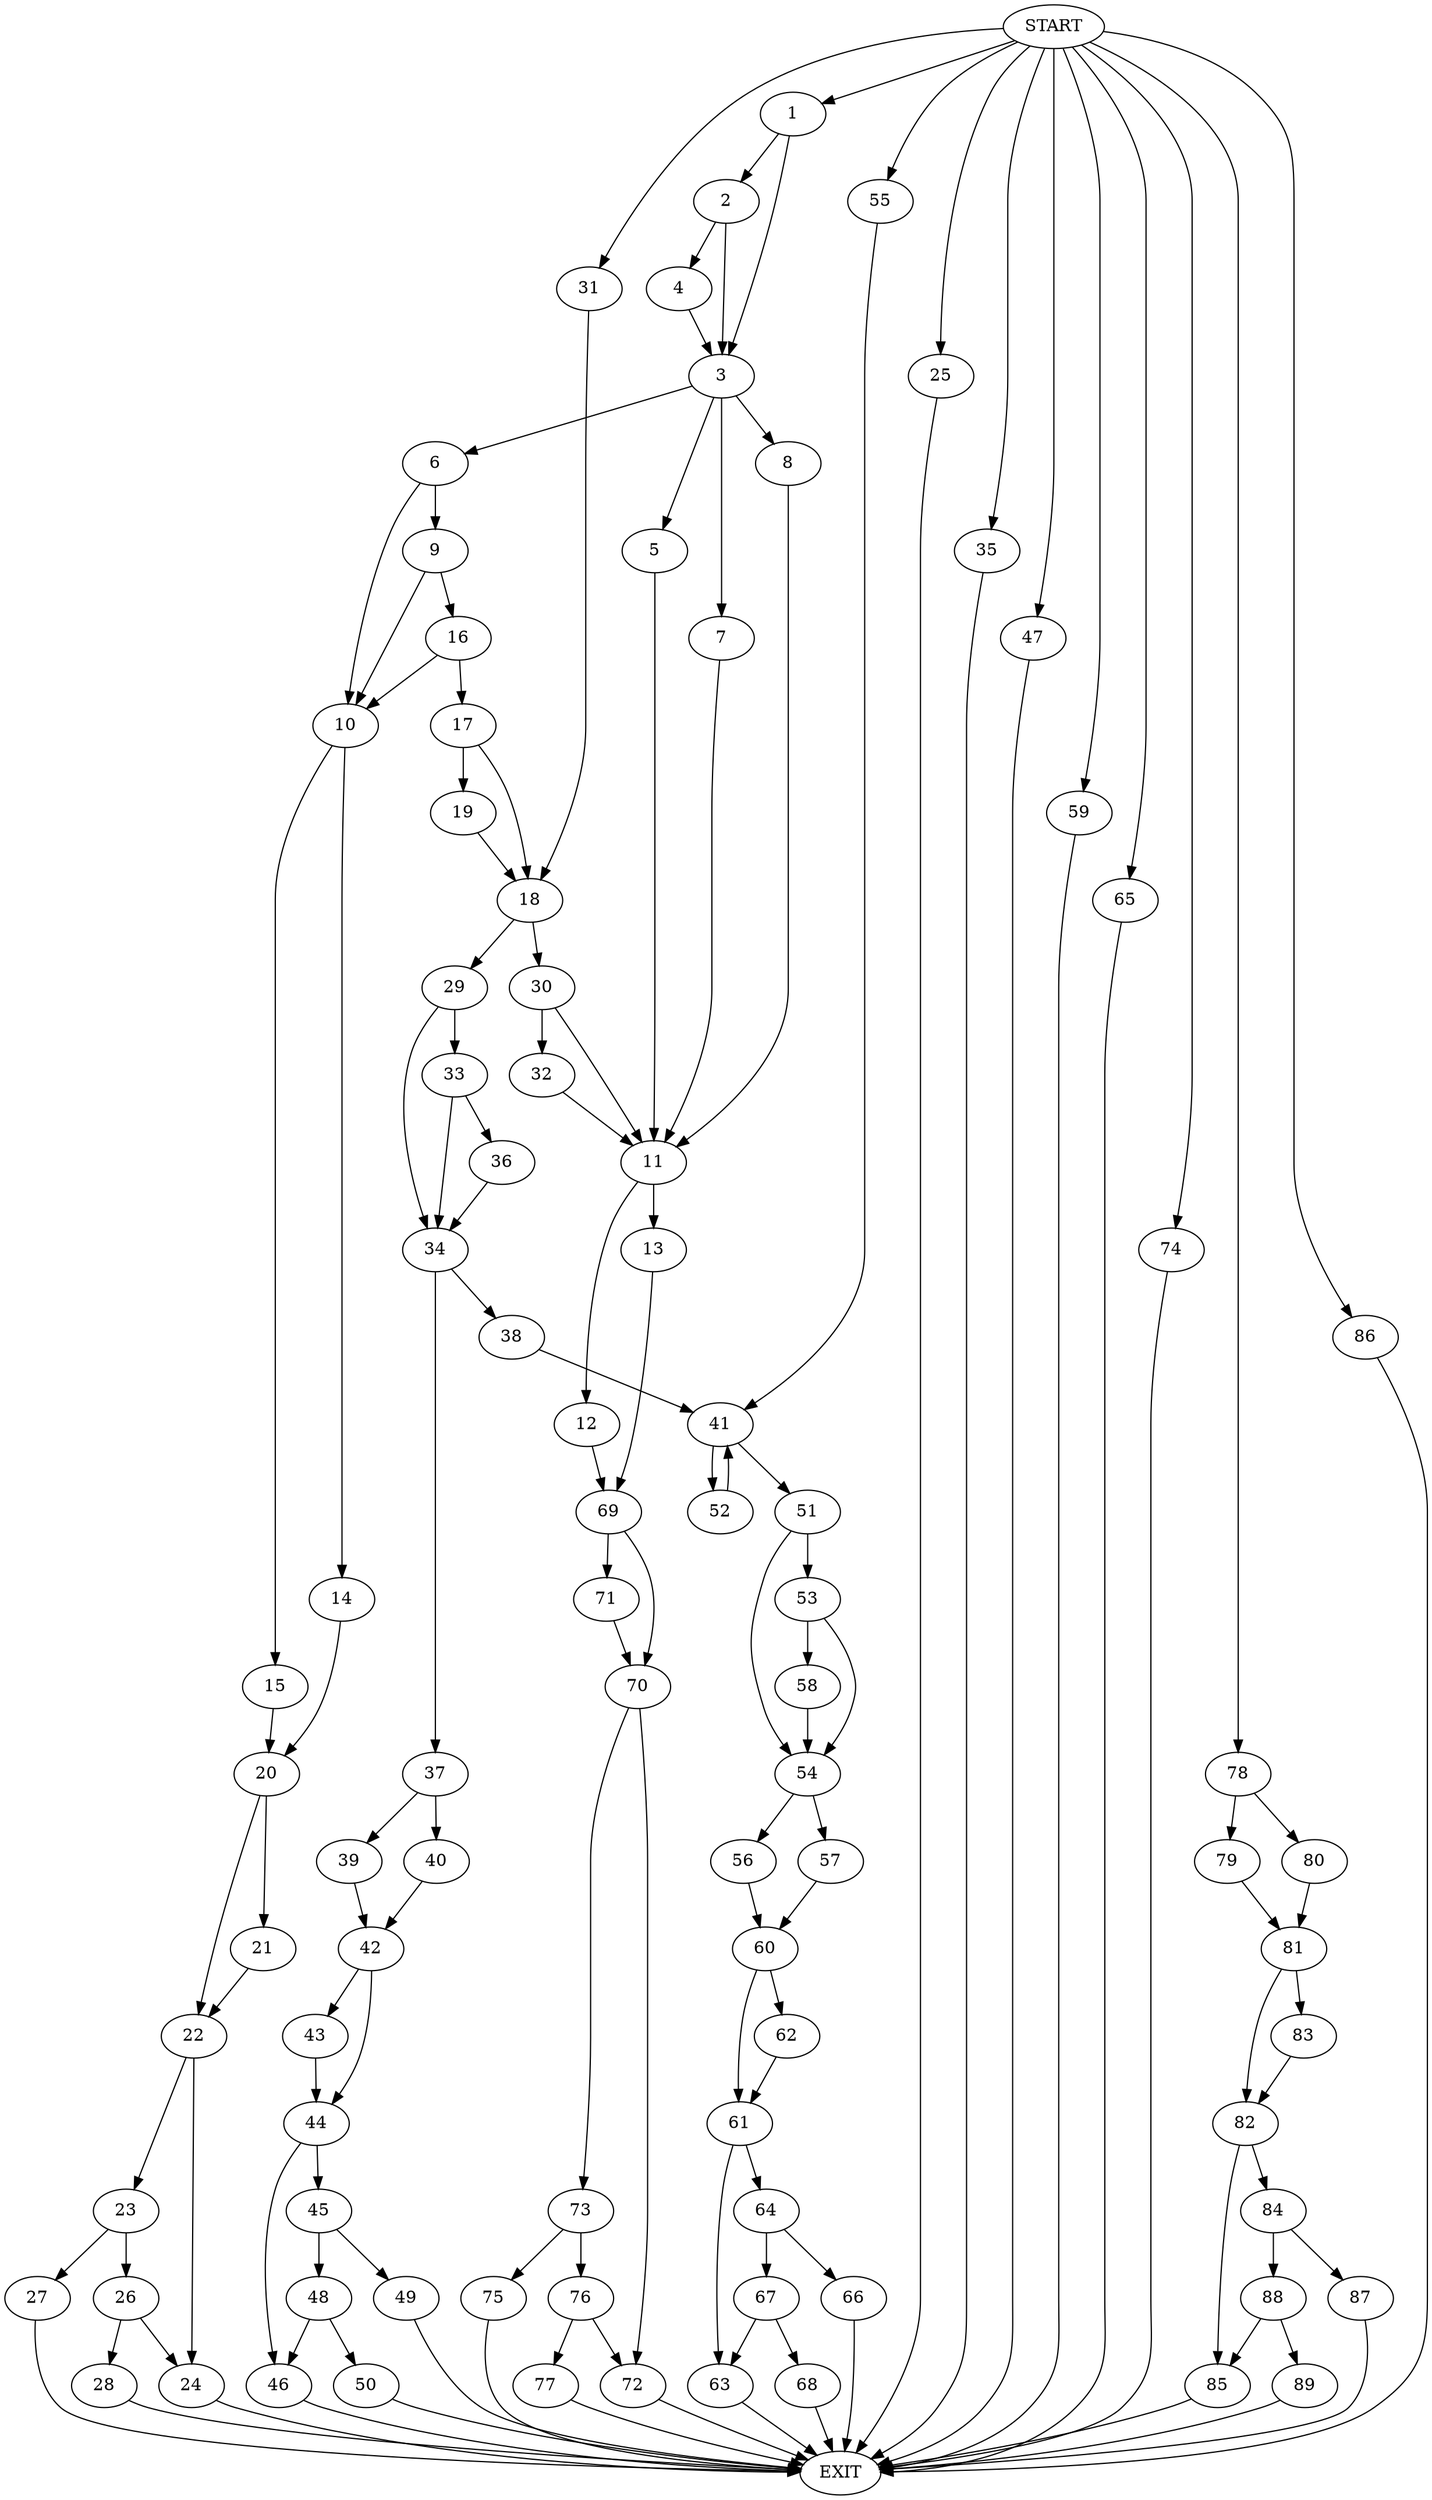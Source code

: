 digraph {
0 [label="START"]
90 [label="EXIT"]
0 -> 1
1 -> 2
1 -> 3
2 -> 4
2 -> 3
3 -> 5
3 -> 6
3 -> 7
3 -> 8
4 -> 3
6 -> 9
6 -> 10
5 -> 11
7 -> 11
8 -> 11
11 -> 12
11 -> 13
10 -> 14
10 -> 15
9 -> 16
9 -> 10
16 -> 17
16 -> 10
17 -> 18
17 -> 19
14 -> 20
15 -> 20
20 -> 21
20 -> 22
22 -> 23
22 -> 24
21 -> 22
0 -> 25
25 -> 90
24 -> 90
23 -> 26
23 -> 27
27 -> 90
26 -> 28
26 -> 24
28 -> 90
19 -> 18
18 -> 29
18 -> 30
0 -> 31
31 -> 18
30 -> 32
30 -> 11
29 -> 33
29 -> 34
0 -> 35
35 -> 90
33 -> 36
33 -> 34
34 -> 37
34 -> 38
36 -> 34
37 -> 39
37 -> 40
38 -> 41
39 -> 42
40 -> 42
42 -> 43
42 -> 44
43 -> 44
44 -> 45
44 -> 46
0 -> 47
47 -> 90
45 -> 48
45 -> 49
46 -> 90
49 -> 90
48 -> 50
48 -> 46
50 -> 90
41 -> 51
41 -> 52
51 -> 53
51 -> 54
52 -> 41
0 -> 55
55 -> 41
54 -> 56
54 -> 57
53 -> 58
53 -> 54
0 -> 59
59 -> 90
58 -> 54
57 -> 60
56 -> 60
60 -> 61
60 -> 62
61 -> 63
61 -> 64
62 -> 61
0 -> 65
65 -> 90
63 -> 90
64 -> 66
64 -> 67
67 -> 63
67 -> 68
66 -> 90
68 -> 90
32 -> 11
13 -> 69
12 -> 69
69 -> 70
69 -> 71
71 -> 70
70 -> 72
70 -> 73
0 -> 74
74 -> 90
72 -> 90
73 -> 75
73 -> 76
75 -> 90
76 -> 72
76 -> 77
77 -> 90
0 -> 78
78 -> 79
78 -> 80
79 -> 81
80 -> 81
81 -> 82
81 -> 83
82 -> 84
82 -> 85
83 -> 82
0 -> 86
86 -> 90
84 -> 87
84 -> 88
85 -> 90
88 -> 85
88 -> 89
87 -> 90
89 -> 90
}
